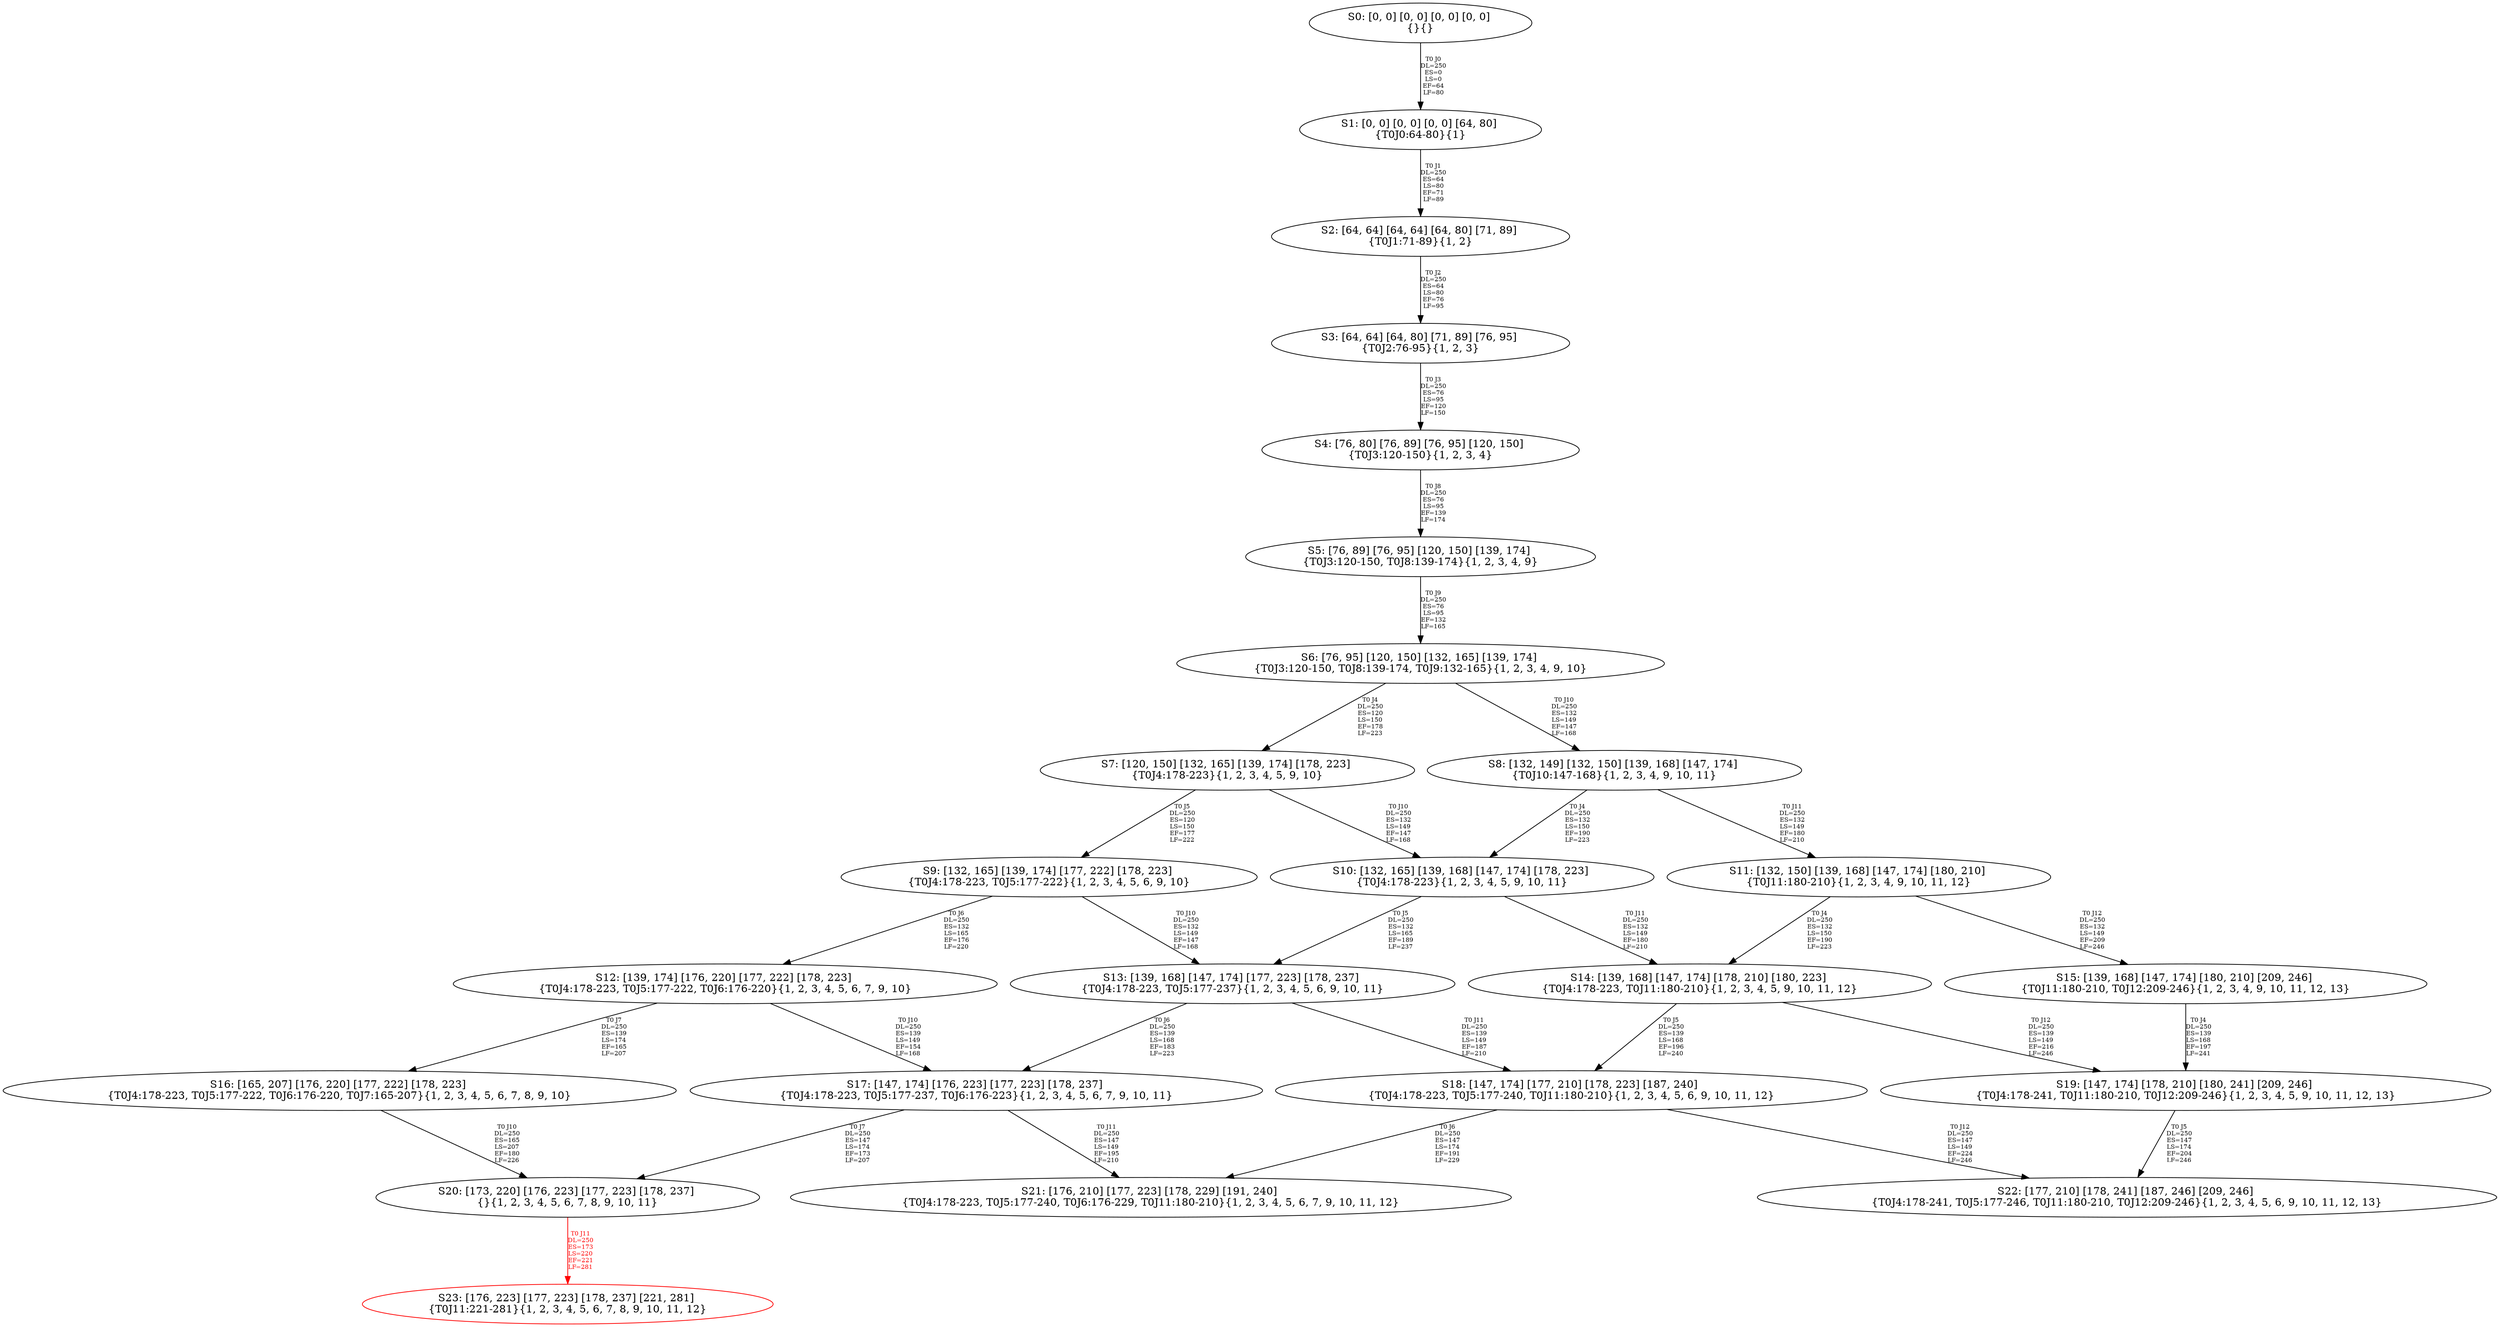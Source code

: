 digraph {
	S0[label="S0: [0, 0] [0, 0] [0, 0] [0, 0] \n{}{}"];
	S1[label="S1: [0, 0] [0, 0] [0, 0] [64, 80] \n{T0J0:64-80}{1}"];
	S2[label="S2: [64, 64] [64, 64] [64, 80] [71, 89] \n{T0J1:71-89}{1, 2}"];
	S3[label="S3: [64, 64] [64, 80] [71, 89] [76, 95] \n{T0J2:76-95}{1, 2, 3}"];
	S4[label="S4: [76, 80] [76, 89] [76, 95] [120, 150] \n{T0J3:120-150}{1, 2, 3, 4}"];
	S5[label="S5: [76, 89] [76, 95] [120, 150] [139, 174] \n{T0J3:120-150, T0J8:139-174}{1, 2, 3, 4, 9}"];
	S6[label="S6: [76, 95] [120, 150] [132, 165] [139, 174] \n{T0J3:120-150, T0J8:139-174, T0J9:132-165}{1, 2, 3, 4, 9, 10}"];
	S7[label="S7: [120, 150] [132, 165] [139, 174] [178, 223] \n{T0J4:178-223}{1, 2, 3, 4, 5, 9, 10}"];
	S8[label="S8: [132, 149] [132, 150] [139, 168] [147, 174] \n{T0J10:147-168}{1, 2, 3, 4, 9, 10, 11}"];
	S9[label="S9: [132, 165] [139, 174] [177, 222] [178, 223] \n{T0J4:178-223, T0J5:177-222}{1, 2, 3, 4, 5, 6, 9, 10}"];
	S10[label="S10: [132, 165] [139, 168] [147, 174] [178, 223] \n{T0J4:178-223}{1, 2, 3, 4, 5, 9, 10, 11}"];
	S11[label="S11: [132, 150] [139, 168] [147, 174] [180, 210] \n{T0J11:180-210}{1, 2, 3, 4, 9, 10, 11, 12}"];
	S12[label="S12: [139, 174] [176, 220] [177, 222] [178, 223] \n{T0J4:178-223, T0J5:177-222, T0J6:176-220}{1, 2, 3, 4, 5, 6, 7, 9, 10}"];
	S13[label="S13: [139, 168] [147, 174] [177, 223] [178, 237] \n{T0J4:178-223, T0J5:177-237}{1, 2, 3, 4, 5, 6, 9, 10, 11}"];
	S14[label="S14: [139, 168] [147, 174] [178, 210] [180, 223] \n{T0J4:178-223, T0J11:180-210}{1, 2, 3, 4, 5, 9, 10, 11, 12}"];
	S15[label="S15: [139, 168] [147, 174] [180, 210] [209, 246] \n{T0J11:180-210, T0J12:209-246}{1, 2, 3, 4, 9, 10, 11, 12, 13}"];
	S16[label="S16: [165, 207] [176, 220] [177, 222] [178, 223] \n{T0J4:178-223, T0J5:177-222, T0J6:176-220, T0J7:165-207}{1, 2, 3, 4, 5, 6, 7, 8, 9, 10}"];
	S17[label="S17: [147, 174] [176, 223] [177, 223] [178, 237] \n{T0J4:178-223, T0J5:177-237, T0J6:176-223}{1, 2, 3, 4, 5, 6, 7, 9, 10, 11}"];
	S18[label="S18: [147, 174] [177, 210] [178, 223] [187, 240] \n{T0J4:178-223, T0J5:177-240, T0J11:180-210}{1, 2, 3, 4, 5, 6, 9, 10, 11, 12}"];
	S19[label="S19: [147, 174] [178, 210] [180, 241] [209, 246] \n{T0J4:178-241, T0J11:180-210, T0J12:209-246}{1, 2, 3, 4, 5, 9, 10, 11, 12, 13}"];
	S20[label="S20: [173, 220] [176, 223] [177, 223] [178, 237] \n{}{1, 2, 3, 4, 5, 6, 7, 8, 9, 10, 11}"];
	S21[label="S21: [176, 210] [177, 223] [178, 229] [191, 240] \n{T0J4:178-223, T0J5:177-240, T0J6:176-229, T0J11:180-210}{1, 2, 3, 4, 5, 6, 7, 9, 10, 11, 12}"];
	S22[label="S22: [177, 210] [178, 241] [187, 246] [209, 246] \n{T0J4:178-241, T0J5:177-246, T0J11:180-210, T0J12:209-246}{1, 2, 3, 4, 5, 6, 9, 10, 11, 12, 13}"];
	S23[label="S23: [176, 223] [177, 223] [178, 237] [221, 281] \n{T0J11:221-281}{1, 2, 3, 4, 5, 6, 7, 8, 9, 10, 11, 12}"];
	S0 -> S1[label="T0 J0\nDL=250\nES=0\nLS=0\nEF=64\nLF=80",fontsize=8];
	S1 -> S2[label="T0 J1\nDL=250\nES=64\nLS=80\nEF=71\nLF=89",fontsize=8];
	S2 -> S3[label="T0 J2\nDL=250\nES=64\nLS=80\nEF=76\nLF=95",fontsize=8];
	S3 -> S4[label="T0 J3\nDL=250\nES=76\nLS=95\nEF=120\nLF=150",fontsize=8];
	S4 -> S5[label="T0 J8\nDL=250\nES=76\nLS=95\nEF=139\nLF=174",fontsize=8];
	S5 -> S6[label="T0 J9\nDL=250\nES=76\nLS=95\nEF=132\nLF=165",fontsize=8];
	S6 -> S7[label="T0 J4\nDL=250\nES=120\nLS=150\nEF=178\nLF=223",fontsize=8];
	S6 -> S8[label="T0 J10\nDL=250\nES=132\nLS=149\nEF=147\nLF=168",fontsize=8];
	S7 -> S9[label="T0 J5\nDL=250\nES=120\nLS=150\nEF=177\nLF=222",fontsize=8];
	S7 -> S10[label="T0 J10\nDL=250\nES=132\nLS=149\nEF=147\nLF=168",fontsize=8];
	S8 -> S10[label="T0 J4\nDL=250\nES=132\nLS=150\nEF=190\nLF=223",fontsize=8];
	S8 -> S11[label="T0 J11\nDL=250\nES=132\nLS=149\nEF=180\nLF=210",fontsize=8];
	S9 -> S12[label="T0 J6\nDL=250\nES=132\nLS=165\nEF=176\nLF=220",fontsize=8];
	S9 -> S13[label="T0 J10\nDL=250\nES=132\nLS=149\nEF=147\nLF=168",fontsize=8];
	S10 -> S13[label="T0 J5\nDL=250\nES=132\nLS=165\nEF=189\nLF=237",fontsize=8];
	S10 -> S14[label="T0 J11\nDL=250\nES=132\nLS=149\nEF=180\nLF=210",fontsize=8];
	S11 -> S14[label="T0 J4\nDL=250\nES=132\nLS=150\nEF=190\nLF=223",fontsize=8];
	S11 -> S15[label="T0 J12\nDL=250\nES=132\nLS=149\nEF=209\nLF=246",fontsize=8];
	S12 -> S16[label="T0 J7\nDL=250\nES=139\nLS=174\nEF=165\nLF=207",fontsize=8];
	S12 -> S17[label="T0 J10\nDL=250\nES=139\nLS=149\nEF=154\nLF=168",fontsize=8];
	S13 -> S17[label="T0 J6\nDL=250\nES=139\nLS=168\nEF=183\nLF=223",fontsize=8];
	S13 -> S18[label="T0 J11\nDL=250\nES=139\nLS=149\nEF=187\nLF=210",fontsize=8];
	S14 -> S18[label="T0 J5\nDL=250\nES=139\nLS=168\nEF=196\nLF=240",fontsize=8];
	S14 -> S19[label="T0 J12\nDL=250\nES=139\nLS=149\nEF=216\nLF=246",fontsize=8];
	S15 -> S19[label="T0 J4\nDL=250\nES=139\nLS=168\nEF=197\nLF=241",fontsize=8];
	S16 -> S20[label="T0 J10\nDL=250\nES=165\nLS=207\nEF=180\nLF=226",fontsize=8];
	S17 -> S20[label="T0 J7\nDL=250\nES=147\nLS=174\nEF=173\nLF=207",fontsize=8];
	S17 -> S21[label="T0 J11\nDL=250\nES=147\nLS=149\nEF=195\nLF=210",fontsize=8];
	S18 -> S21[label="T0 J6\nDL=250\nES=147\nLS=174\nEF=191\nLF=229",fontsize=8];
	S18 -> S22[label="T0 J12\nDL=250\nES=147\nLS=149\nEF=224\nLF=246",fontsize=8];
	S19 -> S22[label="T0 J5\nDL=250\nES=147\nLS=174\nEF=204\nLF=246",fontsize=8];
	S20 -> S23[label="T0 J11\nDL=250\nES=173\nLS=220\nEF=221\nLF=281",color=Red,fontcolor=Red,fontsize=8];
S23[color=Red];
}

